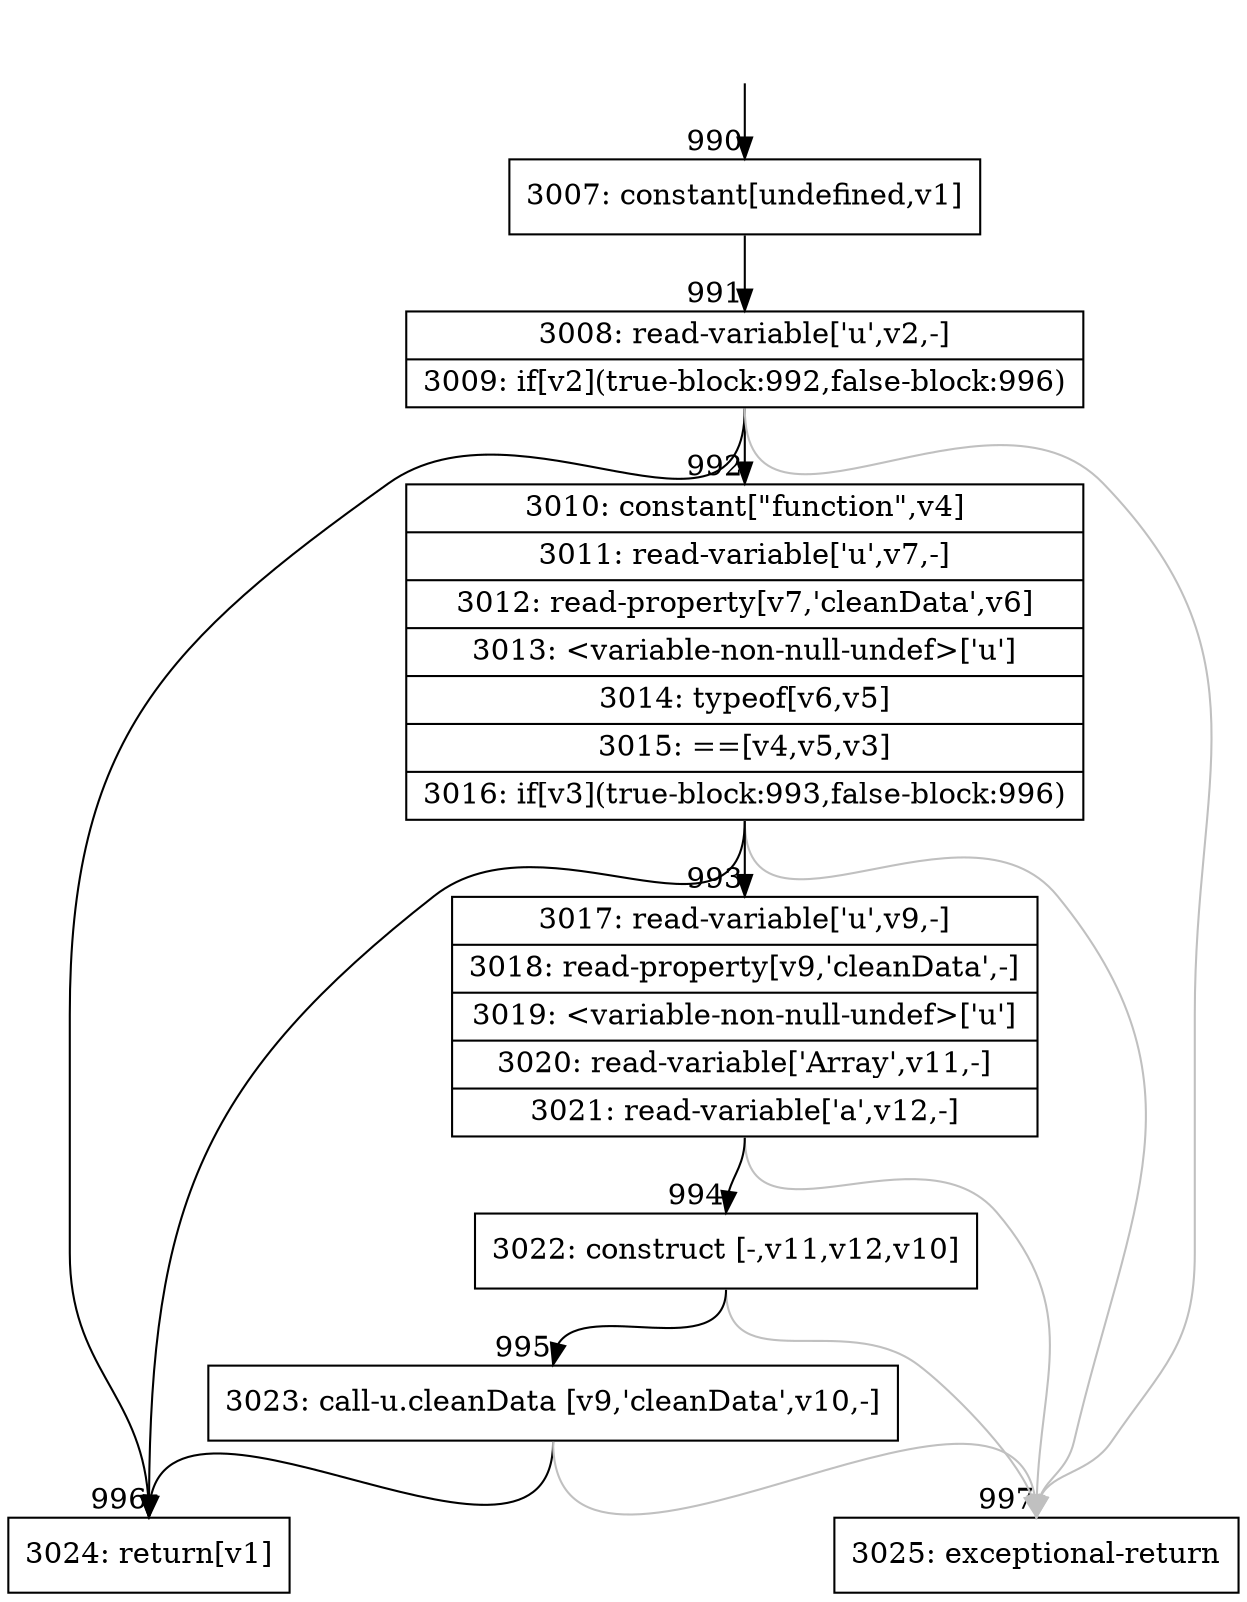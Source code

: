 digraph {
rankdir="TD"
BB_entry85[shape=none,label=""];
BB_entry85 -> BB990 [tailport=s, headport=n, headlabel="    990"]
BB990 [shape=record label="{3007: constant[undefined,v1]}" ] 
BB990 -> BB991 [tailport=s, headport=n, headlabel="      991"]
BB991 [shape=record label="{3008: read-variable['u',v2,-]|3009: if[v2](true-block:992,false-block:996)}" ] 
BB991 -> BB996 [tailport=s, headport=n, headlabel="      996"]
BB991 -> BB992 [tailport=s, headport=n, headlabel="      992"]
BB991 -> BB997 [tailport=s, headport=n, color=gray, headlabel="      997"]
BB992 [shape=record label="{3010: constant[\"function\",v4]|3011: read-variable['u',v7,-]|3012: read-property[v7,'cleanData',v6]|3013: \<variable-non-null-undef\>['u']|3014: typeof[v6,v5]|3015: ==[v4,v5,v3]|3016: if[v3](true-block:993,false-block:996)}" ] 
BB992 -> BB996 [tailport=s, headport=n]
BB992 -> BB993 [tailport=s, headport=n, headlabel="      993"]
BB992 -> BB997 [tailport=s, headport=n, color=gray]
BB993 [shape=record label="{3017: read-variable['u',v9,-]|3018: read-property[v9,'cleanData',-]|3019: \<variable-non-null-undef\>['u']|3020: read-variable['Array',v11,-]|3021: read-variable['a',v12,-]}" ] 
BB993 -> BB994 [tailport=s, headport=n, headlabel="      994"]
BB993 -> BB997 [tailport=s, headport=n, color=gray]
BB994 [shape=record label="{3022: construct [-,v11,v12,v10]}" ] 
BB994 -> BB995 [tailport=s, headport=n, headlabel="      995"]
BB994 -> BB997 [tailport=s, headport=n, color=gray]
BB995 [shape=record label="{3023: call-u.cleanData [v9,'cleanData',v10,-]}" ] 
BB995 -> BB996 [tailport=s, headport=n]
BB995 -> BB997 [tailport=s, headport=n, color=gray]
BB996 [shape=record label="{3024: return[v1]}" ] 
BB997 [shape=record label="{3025: exceptional-return}" ] 
}
